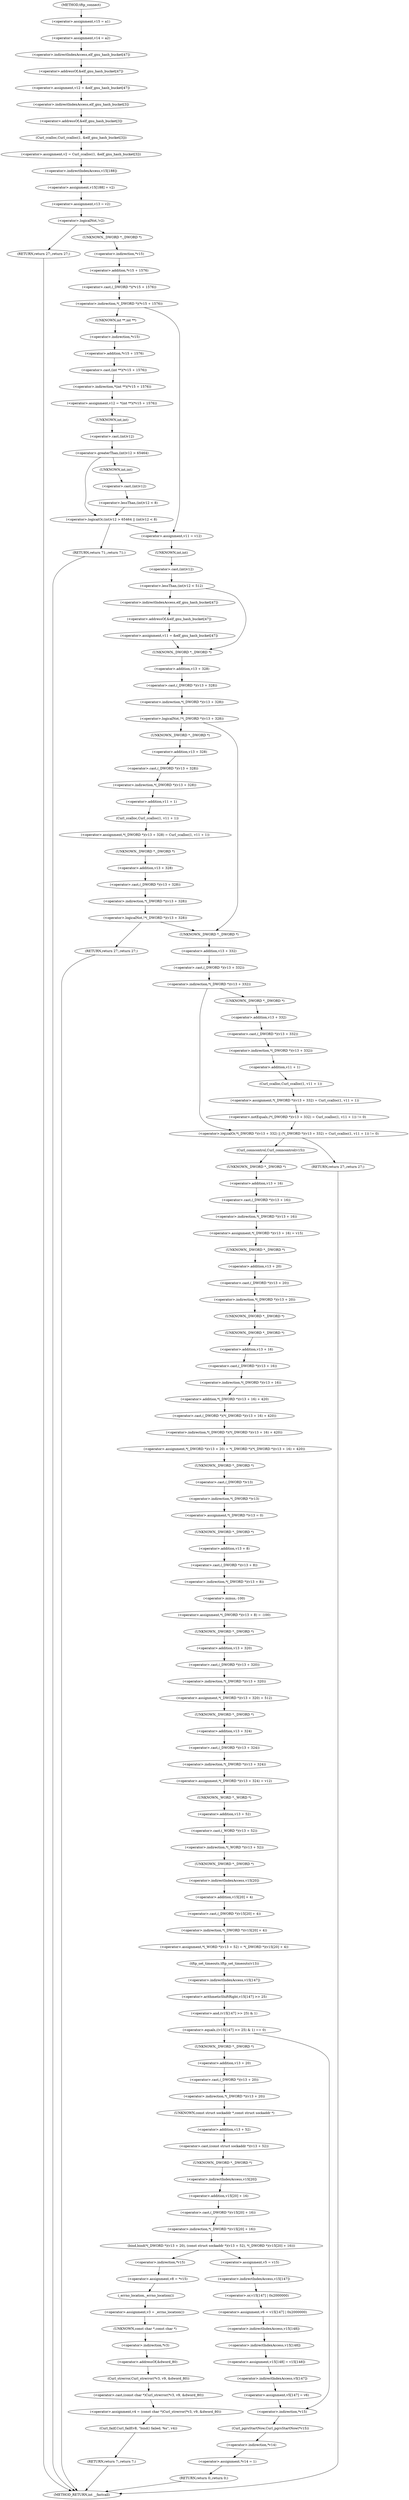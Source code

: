 digraph tftp_connect {  
"1000129" [label = "(<operator>.assignment,v15 = a1)" ]
"1000132" [label = "(<operator>.assignment,v14 = a2)" ]
"1000135" [label = "(<operator>.assignment,v12 = &elf_gnu_hash_bucket[47])" ]
"1000137" [label = "(<operator>.addressOf,&elf_gnu_hash_bucket[47])" ]
"1000138" [label = "(<operator>.indirectIndexAccess,elf_gnu_hash_bucket[47])" ]
"1000141" [label = "(<operator>.assignment,v2 = Curl_ccalloc(1, &elf_gnu_hash_bucket[3]))" ]
"1000143" [label = "(Curl_ccalloc,Curl_ccalloc(1, &elf_gnu_hash_bucket[3]))" ]
"1000145" [label = "(<operator>.addressOf,&elf_gnu_hash_bucket[3])" ]
"1000146" [label = "(<operator>.indirectIndexAccess,elf_gnu_hash_bucket[3])" ]
"1000149" [label = "(<operator>.assignment,v15[188] = v2)" ]
"1000150" [label = "(<operator>.indirectIndexAccess,v15[188])" ]
"1000154" [label = "(<operator>.assignment,v13 = v2)" ]
"1000158" [label = "(<operator>.logicalNot,!v2)" ]
"1000160" [label = "(RETURN,return 27;,return 27;)" ]
"1000163" [label = "(<operator>.indirection,*(_DWORD *)(*v15 + 1576))" ]
"1000164" [label = "(<operator>.cast,(_DWORD *)(*v15 + 1576))" ]
"1000165" [label = "(UNKNOWN,_DWORD *,_DWORD *)" ]
"1000166" [label = "(<operator>.addition,*v15 + 1576)" ]
"1000167" [label = "(<operator>.indirection,*v15)" ]
"1000171" [label = "(<operator>.assignment,v12 = *(int **)(*v15 + 1576))" ]
"1000173" [label = "(<operator>.indirection,*(int **)(*v15 + 1576))" ]
"1000174" [label = "(<operator>.cast,(int **)(*v15 + 1576))" ]
"1000175" [label = "(UNKNOWN,int **,int **)" ]
"1000176" [label = "(<operator>.addition,*v15 + 1576)" ]
"1000177" [label = "(<operator>.indirection,*v15)" ]
"1000181" [label = "(<operator>.logicalOr,(int)v12 > 65464 || (int)v12 < 8)" ]
"1000182" [label = "(<operator>.greaterThan,(int)v12 > 65464)" ]
"1000183" [label = "(<operator>.cast,(int)v12)" ]
"1000184" [label = "(UNKNOWN,int,int)" ]
"1000187" [label = "(<operator>.lessThan,(int)v12 < 8)" ]
"1000188" [label = "(<operator>.cast,(int)v12)" ]
"1000189" [label = "(UNKNOWN,int,int)" ]
"1000192" [label = "(RETURN,return 71;,return 71;)" ]
"1000194" [label = "(<operator>.assignment,v11 = v12)" ]
"1000198" [label = "(<operator>.lessThan,(int)v12 < 512)" ]
"1000199" [label = "(<operator>.cast,(int)v12)" ]
"1000200" [label = "(UNKNOWN,int,int)" ]
"1000203" [label = "(<operator>.assignment,v11 = &elf_gnu_hash_bucket[47])" ]
"1000205" [label = "(<operator>.addressOf,&elf_gnu_hash_bucket[47])" ]
"1000206" [label = "(<operator>.indirectIndexAccess,elf_gnu_hash_bucket[47])" ]
"1000210" [label = "(<operator>.logicalNot,!*(_DWORD *)(v13 + 328))" ]
"1000211" [label = "(<operator>.indirection,*(_DWORD *)(v13 + 328))" ]
"1000212" [label = "(<operator>.cast,(_DWORD *)(v13 + 328))" ]
"1000213" [label = "(UNKNOWN,_DWORD *,_DWORD *)" ]
"1000214" [label = "(<operator>.addition,v13 + 328)" ]
"1000218" [label = "(<operator>.assignment,*(_DWORD *)(v13 + 328) = Curl_ccalloc(1, v11 + 1))" ]
"1000219" [label = "(<operator>.indirection,*(_DWORD *)(v13 + 328))" ]
"1000220" [label = "(<operator>.cast,(_DWORD *)(v13 + 328))" ]
"1000221" [label = "(UNKNOWN,_DWORD *,_DWORD *)" ]
"1000222" [label = "(<operator>.addition,v13 + 328)" ]
"1000225" [label = "(Curl_ccalloc,Curl_ccalloc(1, v11 + 1))" ]
"1000227" [label = "(<operator>.addition,v11 + 1)" ]
"1000231" [label = "(<operator>.logicalNot,!*(_DWORD *)(v13 + 328))" ]
"1000232" [label = "(<operator>.indirection,*(_DWORD *)(v13 + 328))" ]
"1000233" [label = "(<operator>.cast,(_DWORD *)(v13 + 328))" ]
"1000234" [label = "(UNKNOWN,_DWORD *,_DWORD *)" ]
"1000235" [label = "(<operator>.addition,v13 + 328)" ]
"1000238" [label = "(RETURN,return 27;,return 27;)" ]
"1000241" [label = "(<operator>.logicalOr,*(_DWORD *)(v13 + 332) || (*(_DWORD *)(v13 + 332) = Curl_ccalloc(1, v11 + 1)) != 0)" ]
"1000242" [label = "(<operator>.indirection,*(_DWORD *)(v13 + 332))" ]
"1000243" [label = "(<operator>.cast,(_DWORD *)(v13 + 332))" ]
"1000244" [label = "(UNKNOWN,_DWORD *,_DWORD *)" ]
"1000245" [label = "(<operator>.addition,v13 + 332)" ]
"1000248" [label = "(<operator>.notEquals,(*(_DWORD *)(v13 + 332) = Curl_ccalloc(1, v11 + 1)) != 0)" ]
"1000249" [label = "(<operator>.assignment,*(_DWORD *)(v13 + 332) = Curl_ccalloc(1, v11 + 1))" ]
"1000250" [label = "(<operator>.indirection,*(_DWORD *)(v13 + 332))" ]
"1000251" [label = "(<operator>.cast,(_DWORD *)(v13 + 332))" ]
"1000252" [label = "(UNKNOWN,_DWORD *,_DWORD *)" ]
"1000253" [label = "(<operator>.addition,v13 + 332)" ]
"1000256" [label = "(Curl_ccalloc,Curl_ccalloc(1, v11 + 1))" ]
"1000258" [label = "(<operator>.addition,v11 + 1)" ]
"1000263" [label = "(Curl_conncontrol,Curl_conncontrol(v15))" ]
"1000265" [label = "(<operator>.assignment,*(_DWORD *)(v13 + 16) = v15)" ]
"1000266" [label = "(<operator>.indirection,*(_DWORD *)(v13 + 16))" ]
"1000267" [label = "(<operator>.cast,(_DWORD *)(v13 + 16))" ]
"1000268" [label = "(UNKNOWN,_DWORD *,_DWORD *)" ]
"1000269" [label = "(<operator>.addition,v13 + 16)" ]
"1000273" [label = "(<operator>.assignment,*(_DWORD *)(v13 + 20) = *(_DWORD *)(*(_DWORD *)(v13 + 16) + 420))" ]
"1000274" [label = "(<operator>.indirection,*(_DWORD *)(v13 + 20))" ]
"1000275" [label = "(<operator>.cast,(_DWORD *)(v13 + 20))" ]
"1000276" [label = "(UNKNOWN,_DWORD *,_DWORD *)" ]
"1000277" [label = "(<operator>.addition,v13 + 20)" ]
"1000280" [label = "(<operator>.indirection,*(_DWORD *)(*(_DWORD *)(v13 + 16) + 420))" ]
"1000281" [label = "(<operator>.cast,(_DWORD *)(*(_DWORD *)(v13 + 16) + 420))" ]
"1000282" [label = "(UNKNOWN,_DWORD *,_DWORD *)" ]
"1000283" [label = "(<operator>.addition,*(_DWORD *)(v13 + 16) + 420)" ]
"1000284" [label = "(<operator>.indirection,*(_DWORD *)(v13 + 16))" ]
"1000285" [label = "(<operator>.cast,(_DWORD *)(v13 + 16))" ]
"1000286" [label = "(UNKNOWN,_DWORD *,_DWORD *)" ]
"1000287" [label = "(<operator>.addition,v13 + 16)" ]
"1000291" [label = "(<operator>.assignment,*(_DWORD *)v13 = 0)" ]
"1000292" [label = "(<operator>.indirection,*(_DWORD *)v13)" ]
"1000293" [label = "(<operator>.cast,(_DWORD *)v13)" ]
"1000294" [label = "(UNKNOWN,_DWORD *,_DWORD *)" ]
"1000297" [label = "(<operator>.assignment,*(_DWORD *)(v13 + 8) = -100)" ]
"1000298" [label = "(<operator>.indirection,*(_DWORD *)(v13 + 8))" ]
"1000299" [label = "(<operator>.cast,(_DWORD *)(v13 + 8))" ]
"1000300" [label = "(UNKNOWN,_DWORD *,_DWORD *)" ]
"1000301" [label = "(<operator>.addition,v13 + 8)" ]
"1000304" [label = "(<operator>.minus,-100)" ]
"1000306" [label = "(<operator>.assignment,*(_DWORD *)(v13 + 320) = 512)" ]
"1000307" [label = "(<operator>.indirection,*(_DWORD *)(v13 + 320))" ]
"1000308" [label = "(<operator>.cast,(_DWORD *)(v13 + 320))" ]
"1000309" [label = "(UNKNOWN,_DWORD *,_DWORD *)" ]
"1000310" [label = "(<operator>.addition,v13 + 320)" ]
"1000314" [label = "(<operator>.assignment,*(_DWORD *)(v13 + 324) = v12)" ]
"1000315" [label = "(<operator>.indirection,*(_DWORD *)(v13 + 324))" ]
"1000316" [label = "(<operator>.cast,(_DWORD *)(v13 + 324))" ]
"1000317" [label = "(UNKNOWN,_DWORD *,_DWORD *)" ]
"1000318" [label = "(<operator>.addition,v13 + 324)" ]
"1000322" [label = "(<operator>.assignment,*(_WORD *)(v13 + 52) = *(_DWORD *)(v15[20] + 4))" ]
"1000323" [label = "(<operator>.indirection,*(_WORD *)(v13 + 52))" ]
"1000324" [label = "(<operator>.cast,(_WORD *)(v13 + 52))" ]
"1000325" [label = "(UNKNOWN,_WORD *,_WORD *)" ]
"1000326" [label = "(<operator>.addition,v13 + 52)" ]
"1000329" [label = "(<operator>.indirection,*(_DWORD *)(v15[20] + 4))" ]
"1000330" [label = "(<operator>.cast,(_DWORD *)(v15[20] + 4))" ]
"1000331" [label = "(UNKNOWN,_DWORD *,_DWORD *)" ]
"1000332" [label = "(<operator>.addition,v15[20] + 4)" ]
"1000333" [label = "(<operator>.indirectIndexAccess,v15[20])" ]
"1000337" [label = "(tftp_set_timeouts,tftp_set_timeouts(v13))" ]
"1000340" [label = "(<operator>.equals,((v15[147] >> 25) & 1) == 0)" ]
"1000341" [label = "(<operator>.and,(v15[147] >> 25) & 1)" ]
"1000342" [label = "(<operator>.arithmeticShiftRight,v15[147] >> 25)" ]
"1000343" [label = "(<operator>.indirectIndexAccess,v15[147])" ]
"1000351" [label = "(bind,bind(*(_DWORD *)(v13 + 20), (const struct sockaddr *)(v13 + 52), *(_DWORD *)(v15[20] + 16)))" ]
"1000352" [label = "(<operator>.indirection,*(_DWORD *)(v13 + 20))" ]
"1000353" [label = "(<operator>.cast,(_DWORD *)(v13 + 20))" ]
"1000354" [label = "(UNKNOWN,_DWORD *,_DWORD *)" ]
"1000355" [label = "(<operator>.addition,v13 + 20)" ]
"1000358" [label = "(<operator>.cast,(const struct sockaddr *)(v13 + 52))" ]
"1000359" [label = "(UNKNOWN,const struct sockaddr *,const struct sockaddr *)" ]
"1000360" [label = "(<operator>.addition,v13 + 52)" ]
"1000363" [label = "(<operator>.indirection,*(_DWORD *)(v15[20] + 16))" ]
"1000364" [label = "(<operator>.cast,(_DWORD *)(v15[20] + 16))" ]
"1000365" [label = "(UNKNOWN,_DWORD *,_DWORD *)" ]
"1000366" [label = "(<operator>.addition,v15[20] + 16)" ]
"1000367" [label = "(<operator>.indirectIndexAccess,v15[20])" ]
"1000372" [label = "(<operator>.assignment,v8 = *v15)" ]
"1000374" [label = "(<operator>.indirection,*v15)" ]
"1000376" [label = "(<operator>.assignment,v3 = _errno_location())" ]
"1000378" [label = "(_errno_location,_errno_location())" ]
"1000379" [label = "(<operator>.assignment,v4 = (const char *)Curl_strerror(*v3, v9, &dword_80))" ]
"1000381" [label = "(<operator>.cast,(const char *)Curl_strerror(*v3, v9, &dword_80))" ]
"1000382" [label = "(UNKNOWN,const char *,const char *)" ]
"1000383" [label = "(Curl_strerror,Curl_strerror(*v3, v9, &dword_80))" ]
"1000384" [label = "(<operator>.indirection,*v3)" ]
"1000387" [label = "(<operator>.addressOf,&dword_80)" ]
"1000389" [label = "(Curl_failf,Curl_failf(v8, \"bind() failed; %s\", v4))" ]
"1000393" [label = "(RETURN,return 7;,return 7;)" ]
"1000395" [label = "(<operator>.assignment,v5 = v15)" ]
"1000398" [label = "(<operator>.assignment,v6 = v15[147] | 0x2000000)" ]
"1000400" [label = "(<operator>.or,v15[147] | 0x2000000)" ]
"1000401" [label = "(<operator>.indirectIndexAccess,v15[147])" ]
"1000405" [label = "(<operator>.assignment,v15[148] = v15[148])" ]
"1000406" [label = "(<operator>.indirectIndexAccess,v15[148])" ]
"1000409" [label = "(<operator>.indirectIndexAccess,v15[148])" ]
"1000412" [label = "(<operator>.assignment,v5[147] = v6)" ]
"1000413" [label = "(<operator>.indirectIndexAccess,v5[147])" ]
"1000417" [label = "(Curl_pgrsStartNow,Curl_pgrsStartNow(*v15))" ]
"1000418" [label = "(<operator>.indirection,*v15)" ]
"1000420" [label = "(<operator>.assignment,*v14 = 1)" ]
"1000421" [label = "(<operator>.indirection,*v14)" ]
"1000424" [label = "(RETURN,return 0;,return 0;)" ]
"1000426" [label = "(RETURN,return 27;,return 27;)" ]
"1000113" [label = "(METHOD,tftp_connect)" ]
"1000428" [label = "(METHOD_RETURN,int __fastcall)" ]
  "1000129" -> "1000132" 
  "1000132" -> "1000138" 
  "1000135" -> "1000146" 
  "1000137" -> "1000135" 
  "1000138" -> "1000137" 
  "1000141" -> "1000150" 
  "1000143" -> "1000141" 
  "1000145" -> "1000143" 
  "1000146" -> "1000145" 
  "1000149" -> "1000154" 
  "1000150" -> "1000149" 
  "1000154" -> "1000158" 
  "1000158" -> "1000165" 
  "1000158" -> "1000160" 
  "1000160" -> "1000428" 
  "1000163" -> "1000175" 
  "1000163" -> "1000194" 
  "1000164" -> "1000163" 
  "1000165" -> "1000167" 
  "1000166" -> "1000164" 
  "1000167" -> "1000166" 
  "1000171" -> "1000184" 
  "1000173" -> "1000171" 
  "1000174" -> "1000173" 
  "1000175" -> "1000177" 
  "1000176" -> "1000174" 
  "1000177" -> "1000176" 
  "1000181" -> "1000192" 
  "1000181" -> "1000194" 
  "1000182" -> "1000189" 
  "1000182" -> "1000181" 
  "1000183" -> "1000182" 
  "1000184" -> "1000183" 
  "1000187" -> "1000181" 
  "1000188" -> "1000187" 
  "1000189" -> "1000188" 
  "1000192" -> "1000428" 
  "1000194" -> "1000200" 
  "1000198" -> "1000213" 
  "1000198" -> "1000206" 
  "1000199" -> "1000198" 
  "1000200" -> "1000199" 
  "1000203" -> "1000213" 
  "1000205" -> "1000203" 
  "1000206" -> "1000205" 
  "1000210" -> "1000221" 
  "1000210" -> "1000244" 
  "1000211" -> "1000210" 
  "1000212" -> "1000211" 
  "1000213" -> "1000214" 
  "1000214" -> "1000212" 
  "1000218" -> "1000234" 
  "1000219" -> "1000227" 
  "1000220" -> "1000219" 
  "1000221" -> "1000222" 
  "1000222" -> "1000220" 
  "1000225" -> "1000218" 
  "1000227" -> "1000225" 
  "1000231" -> "1000244" 
  "1000231" -> "1000238" 
  "1000232" -> "1000231" 
  "1000233" -> "1000232" 
  "1000234" -> "1000235" 
  "1000235" -> "1000233" 
  "1000238" -> "1000428" 
  "1000241" -> "1000263" 
  "1000241" -> "1000426" 
  "1000242" -> "1000252" 
  "1000242" -> "1000241" 
  "1000243" -> "1000242" 
  "1000244" -> "1000245" 
  "1000245" -> "1000243" 
  "1000248" -> "1000241" 
  "1000249" -> "1000248" 
  "1000250" -> "1000258" 
  "1000251" -> "1000250" 
  "1000252" -> "1000253" 
  "1000253" -> "1000251" 
  "1000256" -> "1000249" 
  "1000258" -> "1000256" 
  "1000263" -> "1000268" 
  "1000265" -> "1000276" 
  "1000266" -> "1000265" 
  "1000267" -> "1000266" 
  "1000268" -> "1000269" 
  "1000269" -> "1000267" 
  "1000273" -> "1000294" 
  "1000274" -> "1000282" 
  "1000275" -> "1000274" 
  "1000276" -> "1000277" 
  "1000277" -> "1000275" 
  "1000280" -> "1000273" 
  "1000281" -> "1000280" 
  "1000282" -> "1000286" 
  "1000283" -> "1000281" 
  "1000284" -> "1000283" 
  "1000285" -> "1000284" 
  "1000286" -> "1000287" 
  "1000287" -> "1000285" 
  "1000291" -> "1000300" 
  "1000292" -> "1000291" 
  "1000293" -> "1000292" 
  "1000294" -> "1000293" 
  "1000297" -> "1000309" 
  "1000298" -> "1000304" 
  "1000299" -> "1000298" 
  "1000300" -> "1000301" 
  "1000301" -> "1000299" 
  "1000304" -> "1000297" 
  "1000306" -> "1000317" 
  "1000307" -> "1000306" 
  "1000308" -> "1000307" 
  "1000309" -> "1000310" 
  "1000310" -> "1000308" 
  "1000314" -> "1000325" 
  "1000315" -> "1000314" 
  "1000316" -> "1000315" 
  "1000317" -> "1000318" 
  "1000318" -> "1000316" 
  "1000322" -> "1000337" 
  "1000323" -> "1000331" 
  "1000324" -> "1000323" 
  "1000325" -> "1000326" 
  "1000326" -> "1000324" 
  "1000329" -> "1000322" 
  "1000330" -> "1000329" 
  "1000331" -> "1000333" 
  "1000332" -> "1000330" 
  "1000333" -> "1000332" 
  "1000337" -> "1000343" 
  "1000340" -> "1000354" 
  "1000340" -> "1000418" 
  "1000341" -> "1000340" 
  "1000342" -> "1000341" 
  "1000343" -> "1000342" 
  "1000351" -> "1000374" 
  "1000351" -> "1000395" 
  "1000352" -> "1000359" 
  "1000353" -> "1000352" 
  "1000354" -> "1000355" 
  "1000355" -> "1000353" 
  "1000358" -> "1000365" 
  "1000359" -> "1000360" 
  "1000360" -> "1000358" 
  "1000363" -> "1000351" 
  "1000364" -> "1000363" 
  "1000365" -> "1000367" 
  "1000366" -> "1000364" 
  "1000367" -> "1000366" 
  "1000372" -> "1000378" 
  "1000374" -> "1000372" 
  "1000376" -> "1000382" 
  "1000378" -> "1000376" 
  "1000379" -> "1000389" 
  "1000381" -> "1000379" 
  "1000382" -> "1000384" 
  "1000383" -> "1000381" 
  "1000384" -> "1000387" 
  "1000387" -> "1000383" 
  "1000389" -> "1000393" 
  "1000393" -> "1000428" 
  "1000395" -> "1000401" 
  "1000398" -> "1000406" 
  "1000400" -> "1000398" 
  "1000401" -> "1000400" 
  "1000405" -> "1000413" 
  "1000406" -> "1000409" 
  "1000409" -> "1000405" 
  "1000412" -> "1000418" 
  "1000413" -> "1000412" 
  "1000417" -> "1000421" 
  "1000418" -> "1000417" 
  "1000420" -> "1000424" 
  "1000421" -> "1000420" 
  "1000424" -> "1000428" 
  "1000426" -> "1000428" 
  "1000113" -> "1000129" 
}
